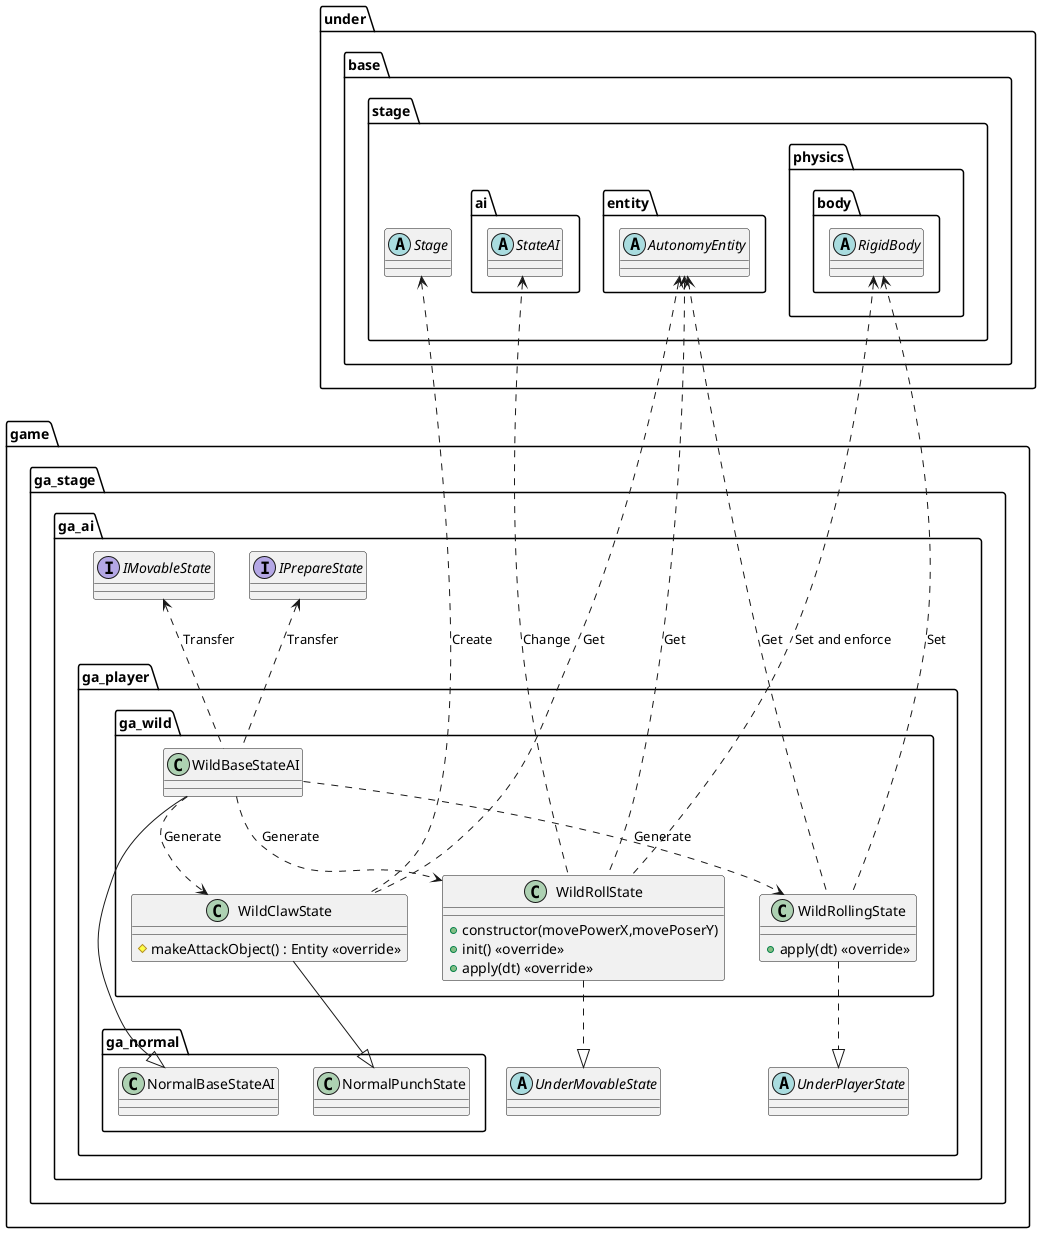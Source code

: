 @startuml AIWild
package game {
    package ga_stage {
        package ga_ai {
            package ga_player {
                package ga_wild {
                    class WildBaseStateAI
                    class WildClawState {
                        #makeAttackObject() : Entity <<override>>
                    }
                    class WildRollingState {
                        +apply(dt) <<override>>
                    }
                    class WildRollState {
                        +constructor(movePowerX,movePoserY)
                        +init() <<override>>
                        +apply(dt) <<override>>
                    }
                }
            }
        }
    }
}

package under {
    package base {
        package stage {
            abstract Stage
            package ai {
                abstract StateAI
            }
            package entity {
                abstract AutonomyEntity
            }
            package physics {
                package body {
                    abstract RigidBody
                }
            }
        }
    }
}

package game {
    package ga_stage {
        package ga_ai {
            interface IMovableState
            interface IPrepareState
            package ga_player {
                abstract UnderPlayerState
                abstract UnderMovableState
                package ga_normal {
                    class NormalBaseStateAI
                    class NormalPunchState
                }
            }
        }
    }
}

IMovableState <.. WildBaseStateAI : Transfer
IPrepareState <.. WildBaseStateAI : Transfer

WildBaseStateAI ..> WildClawState : Generate
WildBaseStateAI ..> WildRollState : Generate
WildBaseStateAI ..> WildRollingState : Generate

AutonomyEntity <.... WildClawState : Get
Stage <.... WildClawState : Create
StateAI <.... WildRollState : Change
AutonomyEntity <.... WildRollState : Get
RigidBody <.... WildRollState : Set and enforce

AutonomyEntity <.... WildRollingState : Get
RigidBody <.... WildRollingState : Set

NormalBaseStateAI <|-- WildBaseStateAI

WildClawState --|> NormalPunchState
WildRollingState ..|> UnderPlayerState
WildRollState ..|> UnderMovableState

@enduml
